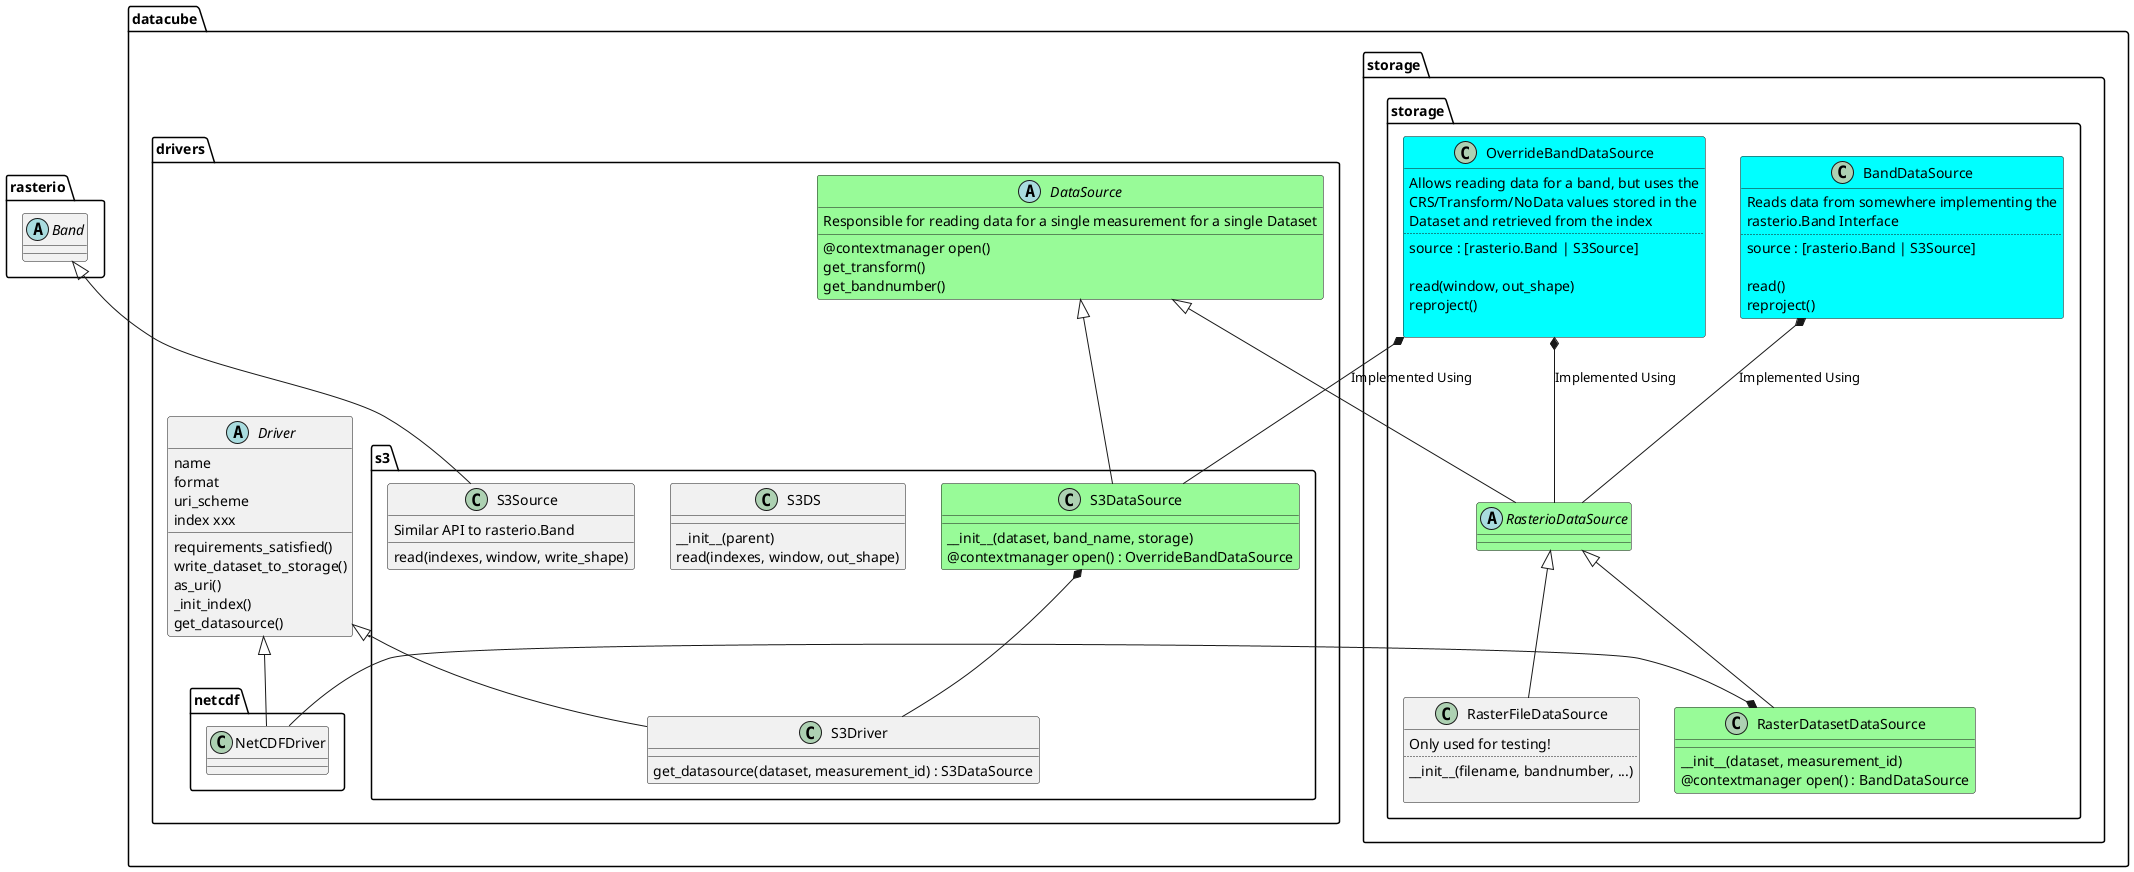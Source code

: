 @startuml
'left to right direction

abstract rasterio.Band

package datacube.drivers {
    abstract DataSource #PaleGreen {
        Responsible for reading data for a single measurement for a single Dataset
        @contextmanager open()
        get_transform()
        get_bandnumber()
    }
    abstract Driver {
        name
        format
        uri_scheme
        index xxx
        requirements_satisfied()
        write_dataset_to_storage()
        as_uri()
        _init_index()
        get_datasource()
    }
}

package datacube.drivers.s3 {
    class S3Source {
        Similar API to rasterio.Band

        read(indexes, window, write_shape)
    }
    class S3DS {
        __init__(parent)
        read(indexes, window, out_shape)

    }
    class S3DataSource #PaleGreen {
        __init__(dataset, band_name, storage)
        @contextmanager open() : OverrideBandDataSource

    }
    class S3Driver {
        get_datasource(dataset, measurement_id) : S3DataSource

    }
}

rasterio.Band <|-- S3Source 

package datacube.drivers.netcdf {
    class NetCDFDriver {

    }
    Driver <|-- NetCDFDriver
}

package datacube.storage.storage {

    class BandDataSource #Cyan {
        Reads data from somewhere implementing the
        rasterio.Band Interface
        ..
        source : [rasterio.Band | S3Source]

        read()
        reproject()
    }
    class OverrideBandDataSource #Cyan {
        Allows reading data for a band, but uses the 
        CRS/Transform/NoData values stored in the
        Dataset and retrieved from the index
        ..
        source : [rasterio.Band | S3Source]

        read(window, out_shape)
        reproject()

    }

    abstract RasterioDataSource #PaleGreen {

    }
    DataSource <|-- RasterioDataSource
    class RasterFileDataSource {
        Only used for testing!
        ..
        __init__(filename, bandnumber, ...)

    }
    RasterioDataSource <|-- RasterFileDataSource
    class RasterDatasetDataSource #PaleGreen {
        __init__(dataset, measurement_id)
        @contextmanager open() : BandDataSource

    }
    RasterioDataSource <|-- RasterDatasetDataSource
}

OverrideBandDataSource *-- S3DataSource : Implemented Using
OverrideBandDataSource *-- RasterioDataSource : Implemented Using
BandDataSource *-- RasterioDataSource : Implemented Using
DataSource <|-- S3DataSource
Driver <|-- S3Driver
RasterDatasetDataSource *-- NetCDFDriver
S3DataSource *-- S3Driver
@enduml